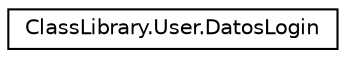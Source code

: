 digraph "Representación gráfica de la clase"
{
 // INTERACTIVE_SVG=YES
 // LATEX_PDF_SIZE
  edge [fontname="Helvetica",fontsize="10",labelfontname="Helvetica",labelfontsize="10"];
  node [fontname="Helvetica",fontsize="10",shape=record];
  rankdir="LR";
  Node0 [label="ClassLibrary.User.DatosLogin",height=0.2,width=0.4,color="black", fillcolor="white", style="filled",URL="$classClassLibrary_1_1User_1_1DatosLogin.html",tooltip="Las instancias de esta clase representan los usuarios creados en el bot, almacendando la empresa o em..."];
}

